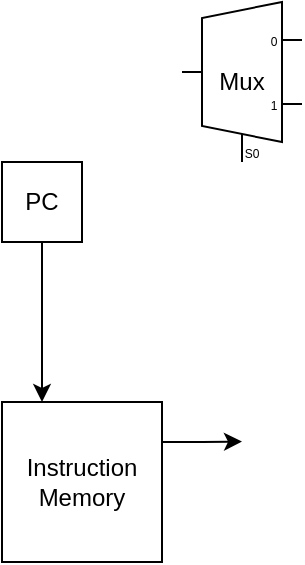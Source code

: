 <mxfile version="24.8.6">
  <diagram name="Page-1" id="7e0a89b8-554c-2b80-1dc8-d5c74ca68de4">
    <mxGraphModel dx="449" dy="563" grid="1" gridSize="10" guides="1" tooltips="1" connect="1" arrows="1" fold="1" page="1" pageScale="1" pageWidth="1100" pageHeight="850" background="none" math="0" shadow="0">
      <root>
        <mxCell id="0" />
        <mxCell id="1" parent="0" />
        <mxCell id="SFYjbuADIcv64YCign_3-2" style="edgeStyle=orthogonalEdgeStyle;rounded=0;orthogonalLoop=1;jettySize=auto;html=1;exitX=1;exitY=0.25;exitDx=0;exitDy=0;" edge="1" parent="1" source="SFYjbuADIcv64YCign_3-1">
          <mxGeometry relative="1" as="geometry">
            <mxPoint x="200" y="259.759" as="targetPoint" />
          </mxGeometry>
        </mxCell>
        <UserObject label="Instruction&lt;br&gt;Memory" link="https://github.com/conneroisu/sfhw-proj2/blob/a3777bc8b465f98794112a421d8f031997d186cb/proj/src/TopLevel/MIPS_Processor.vhd#L57" linkTarget="_blank" id="SFYjbuADIcv64YCign_3-1">
          <mxCell style="whiteSpace=wrap;html=1;aspect=fixed;" vertex="1" parent="1">
            <mxGeometry x="80" y="240" width="80" height="80" as="geometry" />
          </mxCell>
        </UserObject>
        <mxCell id="SFYjbuADIcv64YCign_3-11" style="edgeStyle=orthogonalEdgeStyle;rounded=0;orthogonalLoop=1;jettySize=auto;html=1;exitX=0.5;exitY=1;exitDx=0;exitDy=0;entryX=0.25;entryY=0;entryDx=0;entryDy=0;" edge="1" parent="1" source="SFYjbuADIcv64YCign_3-5" target="SFYjbuADIcv64YCign_3-1">
          <mxGeometry relative="1" as="geometry" />
        </mxCell>
        <mxCell id="SFYjbuADIcv64YCign_3-5" value="PC" style="whiteSpace=wrap;html=1;aspect=fixed;" vertex="1" parent="1">
          <mxGeometry x="80" y="120" width="40" height="40" as="geometry" />
        </mxCell>
        <mxCell id="SFYjbuADIcv64YCign_3-7" value="&lt;div&gt;Mux&lt;/div&gt;" style="shadow=0;dashed=0;align=center;html=1;strokeWidth=1;shape=mxgraph.electrical.abstract.mux2;operation=demux;whiteSpace=wrap;" vertex="1" parent="1">
          <mxGeometry x="170" y="40" width="60" height="80" as="geometry" />
        </mxCell>
      </root>
    </mxGraphModel>
  </diagram>
</mxfile>
